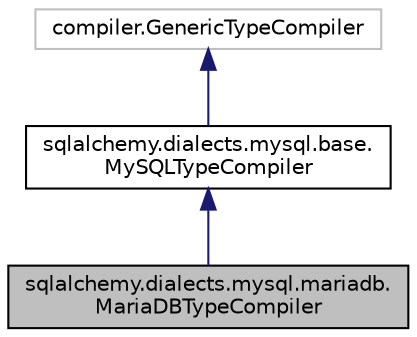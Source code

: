 digraph "sqlalchemy.dialects.mysql.mariadb.MariaDBTypeCompiler"
{
 // LATEX_PDF_SIZE
  edge [fontname="Helvetica",fontsize="10",labelfontname="Helvetica",labelfontsize="10"];
  node [fontname="Helvetica",fontsize="10",shape=record];
  Node1 [label="sqlalchemy.dialects.mysql.mariadb.\lMariaDBTypeCompiler",height=0.2,width=0.4,color="black", fillcolor="grey75", style="filled", fontcolor="black",tooltip=" "];
  Node2 -> Node1 [dir="back",color="midnightblue",fontsize="10",style="solid",fontname="Helvetica"];
  Node2 [label="sqlalchemy.dialects.mysql.base.\lMySQLTypeCompiler",height=0.2,width=0.4,color="black", fillcolor="white", style="filled",URL="$classsqlalchemy_1_1dialects_1_1mysql_1_1base_1_1MySQLTypeCompiler.html",tooltip=" "];
  Node3 -> Node2 [dir="back",color="midnightblue",fontsize="10",style="solid",fontname="Helvetica"];
  Node3 [label="compiler.GenericTypeCompiler",height=0.2,width=0.4,color="grey75", fillcolor="white", style="filled",tooltip=" "];
}
